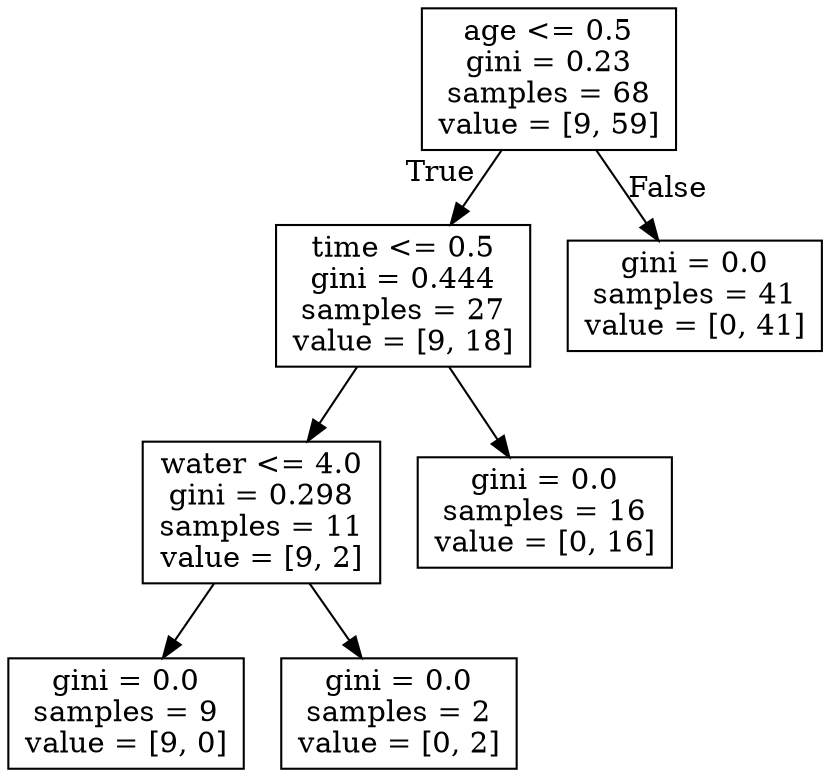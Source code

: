 digraph Tree {
node [shape=box] ;
0 [label="age <= 0.5\ngini = 0.23\nsamples = 68\nvalue = [9, 59]"] ;
1 [label="time <= 0.5\ngini = 0.444\nsamples = 27\nvalue = [9, 18]"] ;
0 -> 1 [labeldistance=2.5, labelangle=45, headlabel="True"] ;
2 [label="water <= 4.0\ngini = 0.298\nsamples = 11\nvalue = [9, 2]"] ;
1 -> 2 ;
3 [label="gini = 0.0\nsamples = 9\nvalue = [9, 0]"] ;
2 -> 3 ;
4 [label="gini = 0.0\nsamples = 2\nvalue = [0, 2]"] ;
2 -> 4 ;
5 [label="gini = 0.0\nsamples = 16\nvalue = [0, 16]"] ;
1 -> 5 ;
6 [label="gini = 0.0\nsamples = 41\nvalue = [0, 41]"] ;
0 -> 6 [labeldistance=2.5, labelangle=-45, headlabel="False"] ;
}